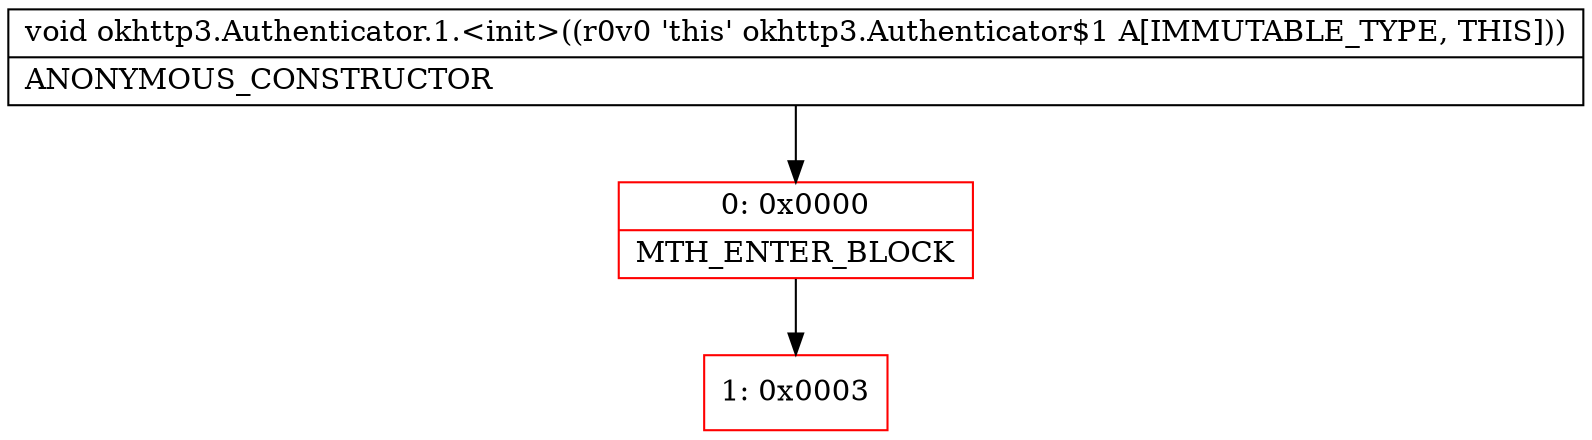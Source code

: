 digraph "CFG forokhttp3.Authenticator.1.\<init\>()V" {
subgraph cluster_Region_2142695841 {
label = "R(0)";
node [shape=record,color=blue];
}
Node_0 [shape=record,color=red,label="{0\:\ 0x0000|MTH_ENTER_BLOCK\l}"];
Node_1 [shape=record,color=red,label="{1\:\ 0x0003}"];
MethodNode[shape=record,label="{void okhttp3.Authenticator.1.\<init\>((r0v0 'this' okhttp3.Authenticator$1 A[IMMUTABLE_TYPE, THIS]))  | ANONYMOUS_CONSTRUCTOR\l}"];
MethodNode -> Node_0;
Node_0 -> Node_1;
}


